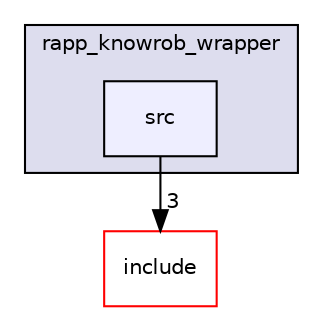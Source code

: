 digraph "/home/travis/rapp_temp/rapp-platform/rapp_knowrob_wrapper/src" {
  compound=true
  node [ fontsize="10", fontname="Helvetica"];
  edge [ labelfontsize="10", labelfontname="Helvetica"];
  subgraph clusterdir_79b79d67471aa9b4eee052be0402aeda {
    graph [ bgcolor="#ddddee", pencolor="black", label="rapp_knowrob_wrapper" fontname="Helvetica", fontsize="10", URL="dir_79b79d67471aa9b4eee052be0402aeda.html"]
  dir_39b59e9218b9e8f23490b73fbddddb99 [shape=box, label="src", style="filled", fillcolor="#eeeeff", pencolor="black", URL="dir_39b59e9218b9e8f23490b73fbddddb99.html"];
  }
  dir_a457ade1a4f3897254c53140b3f88f4c [shape=box label="include" fillcolor="white" style="filled" color="red" URL="dir_a457ade1a4f3897254c53140b3f88f4c.html"];
  dir_39b59e9218b9e8f23490b73fbddddb99->dir_a457ade1a4f3897254c53140b3f88f4c [headlabel="3", labeldistance=1.5 headhref="dir_000015_000013.html"];
}
